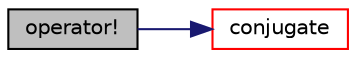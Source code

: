 digraph "operator!"
{
  bgcolor="transparent";
  edge [fontname="Helvetica",fontsize="10",labelfontname="Helvetica",labelfontsize="10"];
  node [fontname="Helvetica",fontsize="10",shape=record];
  rankdir="LR";
  Node5344 [label="operator!",height=0.2,width=0.4,color="black", fillcolor="grey75", style="filled", fontcolor="black"];
  Node5344 -> Node5345 [color="midnightblue",fontsize="10",style="solid",fontname="Helvetica"];
  Node5345 [label="conjugate",height=0.2,width=0.4,color="red",URL="$a28785.html#aff2feaa30941104967d5793168c5e92c"];
}
